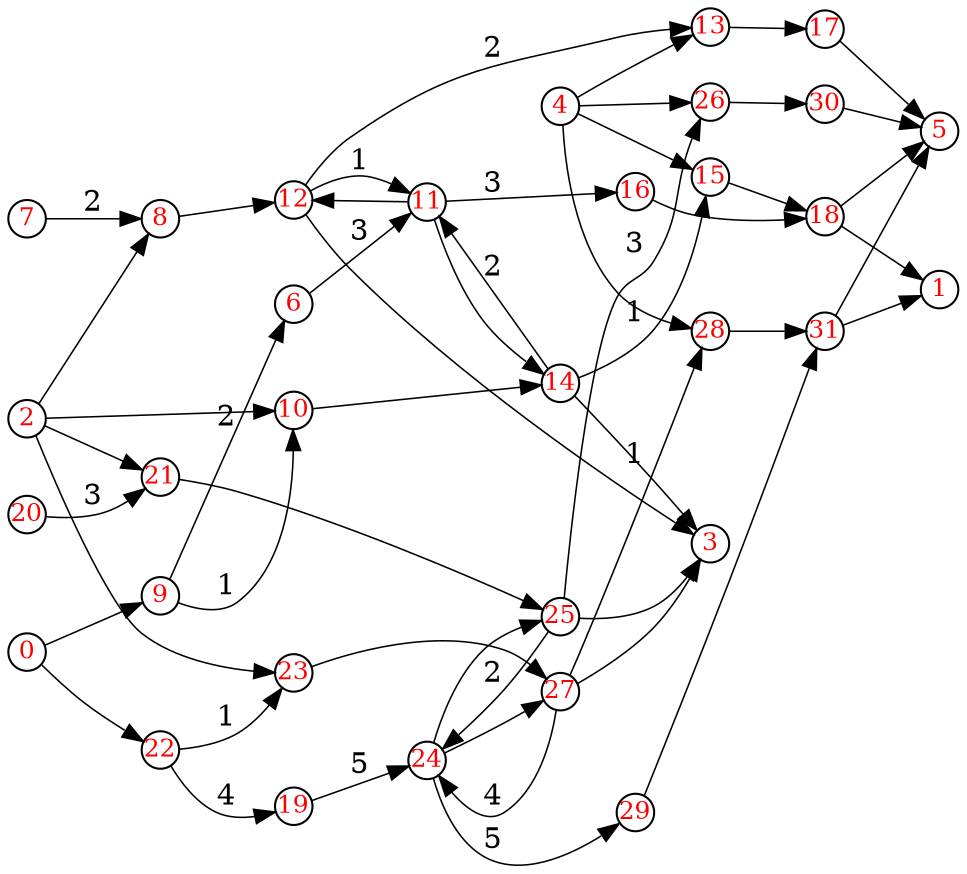 digraph {
rankdir=LR;
node [shape=circle, fixedsize=true, width=0.25, color="black",fillcolor=white, style="filled,solid", fontcolor=red, fontsize=12]
edge [ penwidth=0.75, color=black ]
18 -> 5;
18 -> 1;
29 -> 31;
0 -> 22;
0 -> 9;
16 -> 18;
13 -> 17;
27 -> 24 [ label="4" ];
27 -> 28 [ label="1" ];
27 -> 3;
22 -> 19 [ label="4" ];
22 -> 23 [ label="1" ];
31 -> 1;
31 -> 5;
10 -> 14;
28 -> 31;
24 -> 27;
24 -> 25;
24 -> 29 [ label="5" ];
12 -> 11 [ label="1" ];
12 -> 13 [ label="2" ];
12 -> 3;
25 -> 26 [ label="3" ];
25 -> 24 [ label="2" ];
25 -> 3;
20 -> 21 [ label="3" ];
9 -> 10 [ label="1" ];
9 -> 6 [ label="2" ];
11 -> 16 [ label="3" ];
11 -> 14;
11 -> 12;
15 -> 18;
2 -> 21;
2 -> 10;
2 -> 8;
2 -> 23;
30 -> 5;
14 -> 3;
14 -> 15 [ label="1" ];
14 -> 11 [ label="2" ];
17 -> 5;
23 -> 27;
7 -> 8 [ label="2" ];
8 -> 12;
6 -> 11 [ label="3" ];
26 -> 30;
19 -> 24 [ label="5" ];
21 -> 25;
4 -> 26;
4 -> 13;
4 -> 28;
4 -> 15;
}